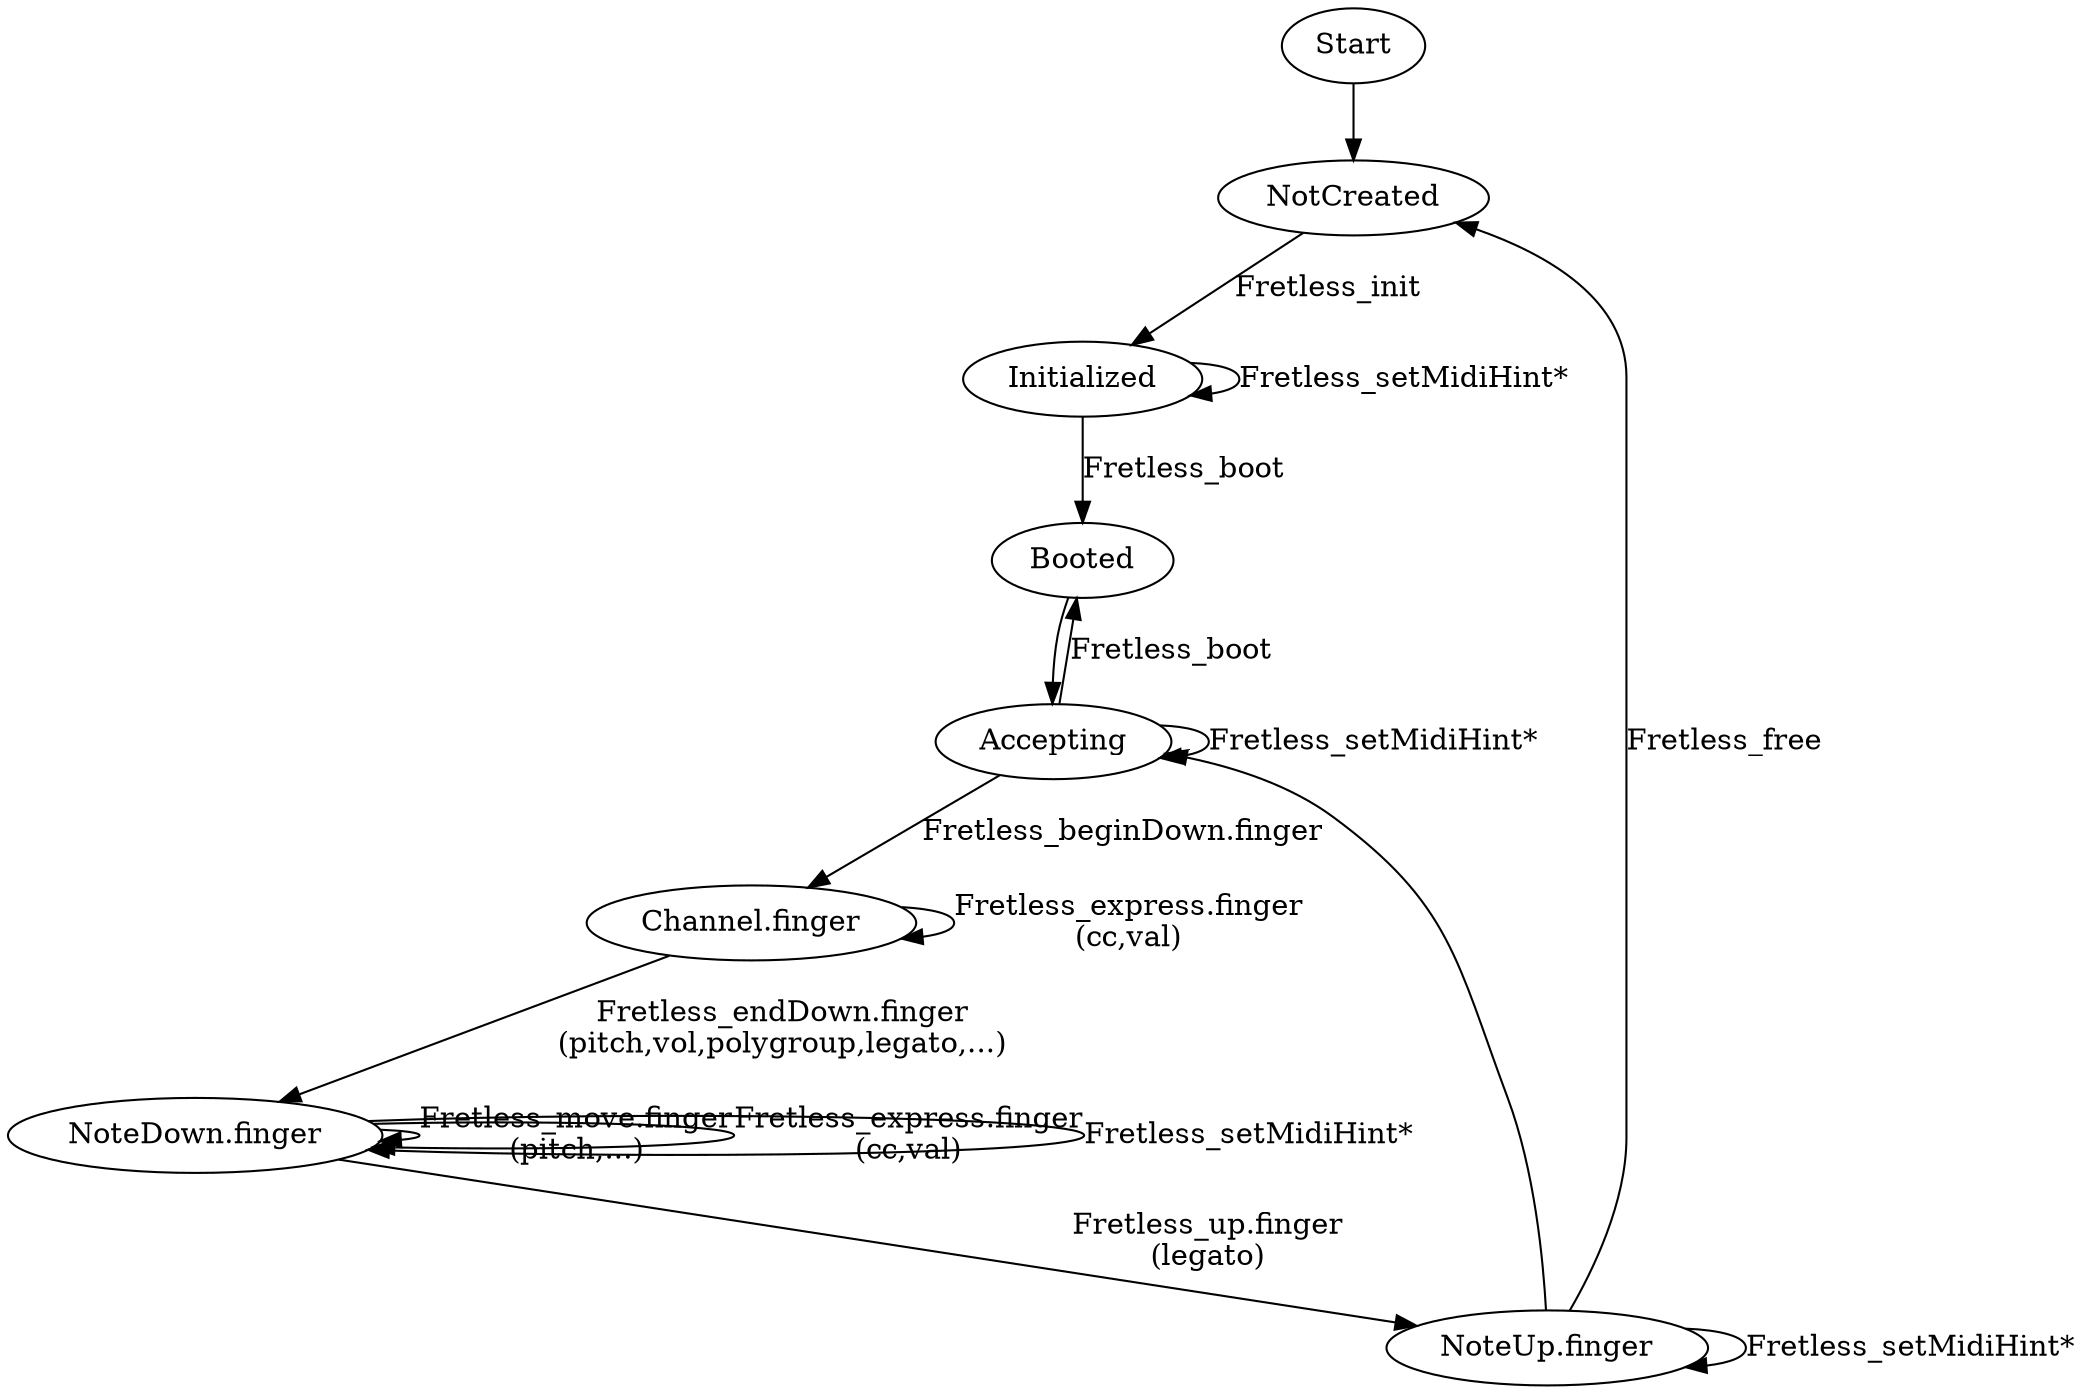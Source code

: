 digraph {
  start [label="Start"];
  notcreated [label="NotCreated"];
  initialized [label="Initialized"];
  boot [label="Booted"];
  accepting [label="Accepting"];
  channelallocated [label="Channel.finger"];
  notedown [label="NoteDown.finger"];
  noteup [label="NoteUp.finger"];

  start -> notcreated;
  notcreated -> initialized [label="Fretless_init"];
  initialized -> boot [label="Fretless_boot"];
  boot -> accepting; 
  accepting -> channelallocated [label="Fretless_beginDown.finger"];
  channelallocated -> notedown [label="Fretless_endDown.finger\n(pitch,vol,polygroup,legato,...)"];
  channelallocated -> channelallocated [label="Fretless_express.finger\n(cc,val)"];
  notedown -> notedown [label="Fretless_move.finger\n(pitch,...)"];
  notedown -> notedown [label="Fretless_express.finger\n(cc,val)"];
  notedown -> noteup [label="Fretless_up.finger\n(legato)"];
  noteup -> accepting
  noteup -> notcreated [label="Fretless_free"];
  accepting -> boot [label="Fretless_boot"];
  initialized -> initialized [label="Fretless_setMidiHint*"];
  accepting -> accepting [label="Fretless_setMidiHint*"];
  notedown -> notedown [label="Fretless_setMidiHint*"];
  noteup -> noteup [label="Fretless_setMidiHint*"];
}
